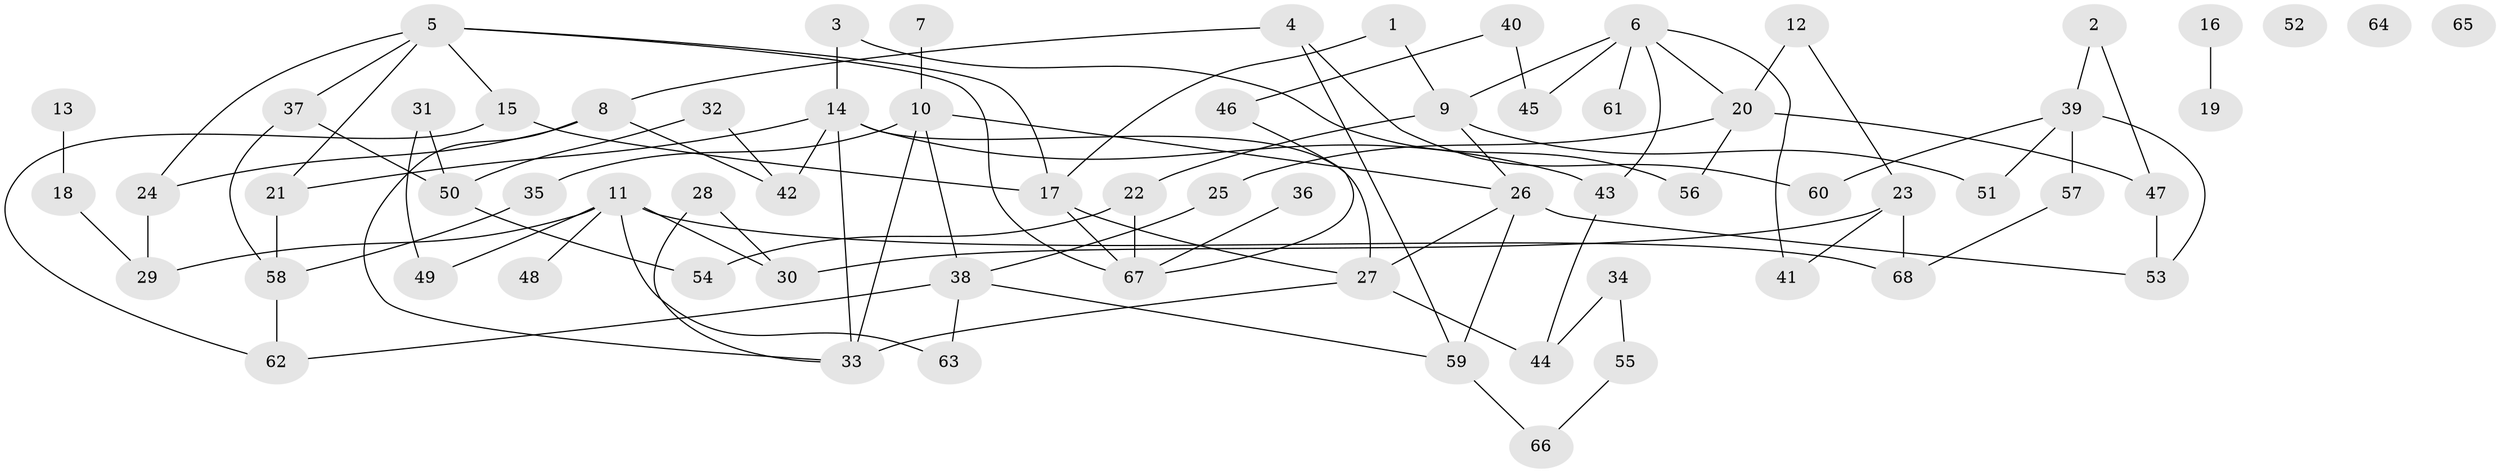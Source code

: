 // coarse degree distribution, {2: 0.29411764705882354, 10: 0.058823529411764705, 3: 0.17647058823529413, 9: 0.11764705882352941, 4: 0.058823529411764705, 8: 0.058823529411764705, 1: 0.17647058823529413, 6: 0.058823529411764705}
// Generated by graph-tools (version 1.1) at 2025/35/03/04/25 23:35:44]
// undirected, 68 vertices, 97 edges
graph export_dot {
  node [color=gray90,style=filled];
  1;
  2;
  3;
  4;
  5;
  6;
  7;
  8;
  9;
  10;
  11;
  12;
  13;
  14;
  15;
  16;
  17;
  18;
  19;
  20;
  21;
  22;
  23;
  24;
  25;
  26;
  27;
  28;
  29;
  30;
  31;
  32;
  33;
  34;
  35;
  36;
  37;
  38;
  39;
  40;
  41;
  42;
  43;
  44;
  45;
  46;
  47;
  48;
  49;
  50;
  51;
  52;
  53;
  54;
  55;
  56;
  57;
  58;
  59;
  60;
  61;
  62;
  63;
  64;
  65;
  66;
  67;
  68;
  1 -- 9;
  1 -- 17;
  2 -- 39;
  2 -- 47;
  3 -- 14;
  3 -- 56;
  4 -- 8;
  4 -- 59;
  4 -- 60;
  5 -- 15;
  5 -- 17;
  5 -- 21;
  5 -- 24;
  5 -- 37;
  5 -- 67;
  6 -- 9;
  6 -- 20;
  6 -- 41;
  6 -- 43;
  6 -- 45;
  6 -- 61;
  7 -- 10;
  8 -- 24;
  8 -- 33;
  8 -- 42;
  9 -- 22;
  9 -- 26;
  9 -- 51;
  10 -- 26;
  10 -- 33;
  10 -- 35;
  10 -- 38;
  11 -- 29;
  11 -- 30;
  11 -- 48;
  11 -- 49;
  11 -- 63;
  11 -- 68;
  12 -- 20;
  12 -- 23;
  13 -- 18;
  14 -- 21;
  14 -- 27;
  14 -- 33;
  14 -- 42;
  14 -- 43;
  15 -- 17;
  15 -- 62;
  16 -- 19;
  17 -- 27;
  17 -- 67;
  18 -- 29;
  20 -- 25;
  20 -- 47;
  20 -- 56;
  21 -- 58;
  22 -- 54;
  22 -- 67;
  23 -- 30;
  23 -- 41;
  23 -- 68;
  24 -- 29;
  25 -- 38;
  26 -- 27;
  26 -- 53;
  26 -- 59;
  27 -- 33;
  27 -- 44;
  28 -- 30;
  28 -- 33;
  31 -- 49;
  31 -- 50;
  32 -- 42;
  32 -- 50;
  34 -- 44;
  34 -- 55;
  35 -- 58;
  36 -- 67;
  37 -- 50;
  37 -- 58;
  38 -- 59;
  38 -- 62;
  38 -- 63;
  39 -- 51;
  39 -- 53;
  39 -- 57;
  39 -- 60;
  40 -- 45;
  40 -- 46;
  43 -- 44;
  46 -- 67;
  47 -- 53;
  50 -- 54;
  55 -- 66;
  57 -- 68;
  58 -- 62;
  59 -- 66;
}
